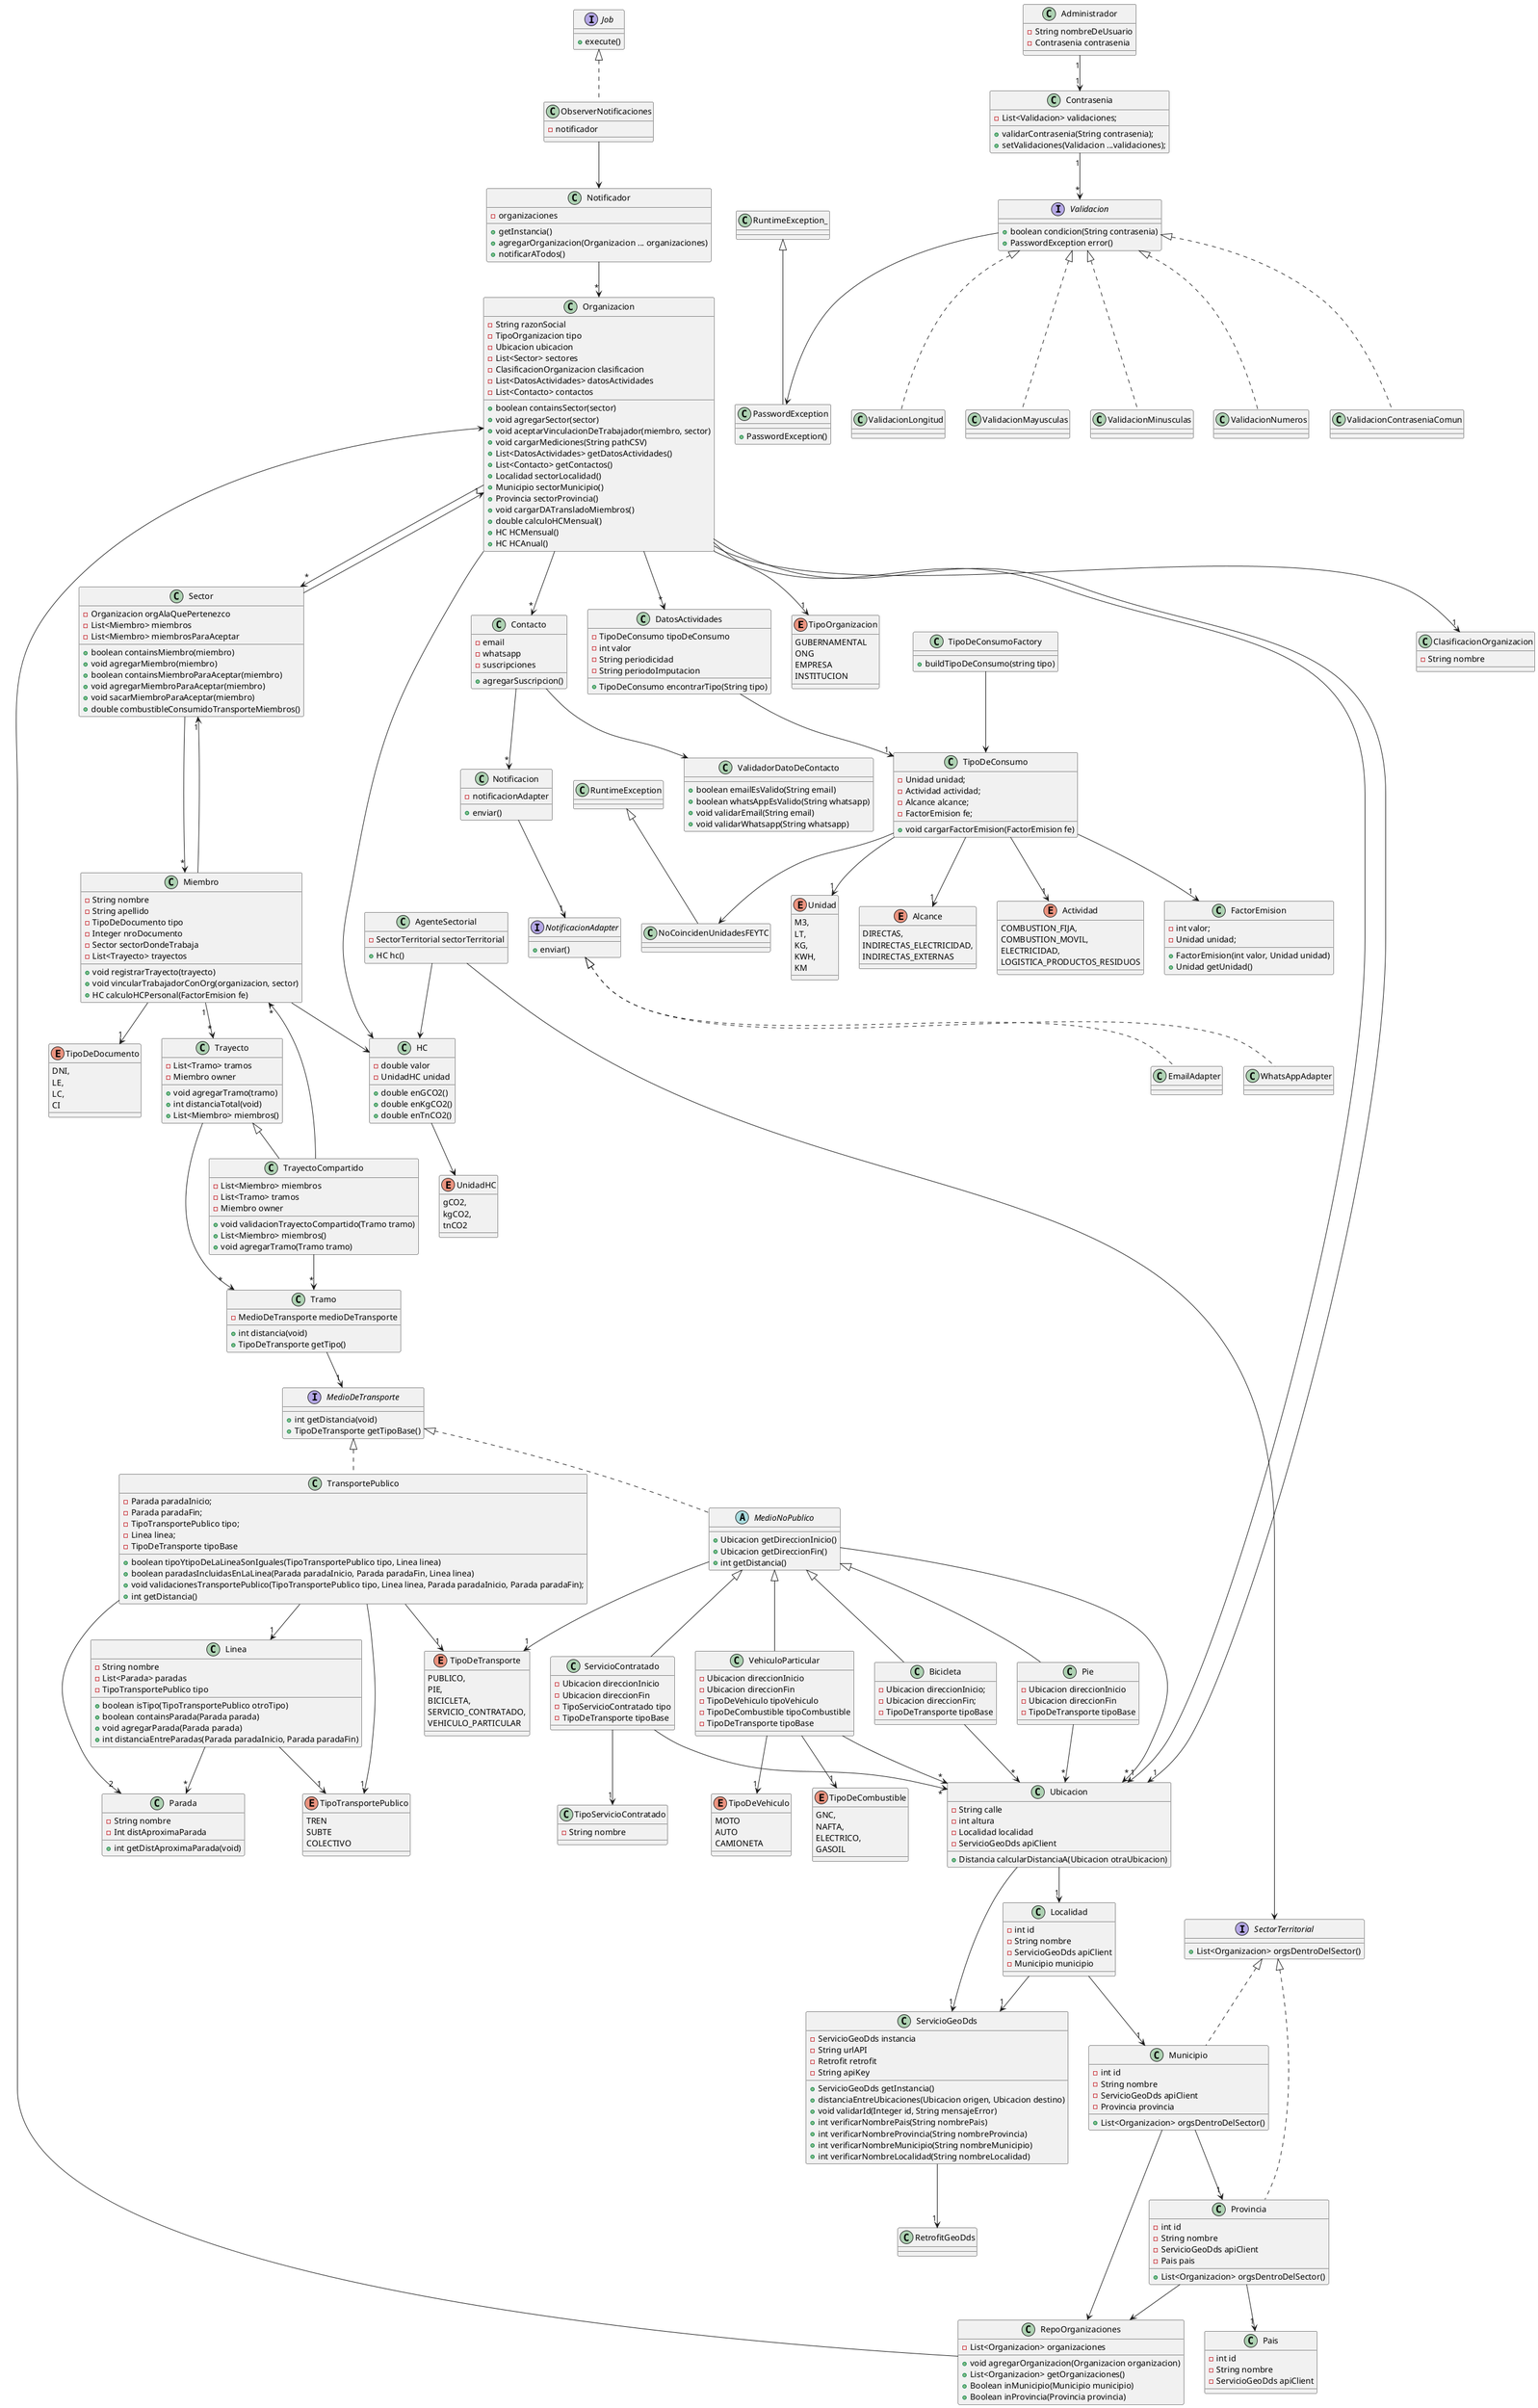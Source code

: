 @startuml diagrama-de-clases

'https://plantuml.com/class-diagram
' - private
' + public

' Part 1: Organizaciones y Miembros

enum TipoOrganizacion {
    GUBERNAMENTAL
    ONG
    EMPRESA
    INSTITUCION
}

class ClasificacionOrganizacion{
    - String nombre
}

class Organizacion {
    - String razonSocial
    - TipoOrganizacion tipo
    - Ubicacion ubicacion
    - List<Sector> sectores
    - ClasificacionOrganizacion clasificacion
    - List<DatosActividades> datosActividades
    - List<Contacto> contactos
    
    + boolean containsSector(sector)
    + void agregarSector(sector)
    + void aceptarVinculacionDeTrabajador(miembro, sector)
    + void cargarMediciones(String pathCSV)
    + List<DatosActividades> getDatosActividades()
    + List<Contacto> getContactos()
    + Localidad sectorLocalidad()
    + Municipio sectorMunicipio()
    + Provincia sectorProvincia()
    + void cargarDATransladoMiembros()
    + double calculoHCMensual()
    + HC HCMensual()
    + HC HCAnual()
}

class DatosActividades {
    - TipoDeConsumo tipoDeConsumo
    - int valor
    - String periodicidad
    - String periodoImputacion

    + TipoDeConsumo encontrarTipo(String tipo)
}

class TipoDeConsumo {
  - Unidad unidad;
  - Actividad actividad;
  - Alcance alcance;
  - FactorEmision fe;

  + void cargarFactorEmision(FactorEmision fe)
} 

DatosActividades --> "1" TipoDeConsumo

class NoCoincidenUnidadesFEYTC extends RuntimeException {}

class TipoDeConsumoFactory{
  + buildTipoDeConsumo(string tipo)
}

TipoDeConsumoFactory --> TipoDeConsumo

TipoDeConsumo --> NoCoincidenUnidadesFEYTC

class FactorEmision {
  - int valor;
  - Unidad unidad;

  + FactorEmision(int valor, Unidad unidad)
  + Unidad getUnidad() 
}

enum Unidad {
    M3,
    LT,
    KG,
    KWH,
    KM
}

enum Alcance {
  DIRECTAS, 
  INDIRECTAS_ELECTRICIDAD, 
  INDIRECTAS_EXTERNAS
}

enum Actividad {
  COMBUSTION_FIJA, 
  COMBUSTION_MOVIL, 
  ELECTRICIDAD, 
  LOGISTICA_PRODUCTOS_RESIDUOS
}

TipoDeConsumo --> "1" Alcance
TipoDeConsumo --> "1" Unidad
TipoDeConsumo --> "1" Actividad
TipoDeConsumo --> "1" FactorEmision

class Sector{
    - Organizacion orgAlaQuePertenezco
    - List<Miembro> miembros
    - List<Miembro> miembrosParaAceptar

    + boolean containsMiembro(miembro)
    + void agregarMiembro(miembro)
    + boolean containsMiembroParaAceptar(miembro)
    + void agregarMiembroParaAceptar(miembro)
    + void sacarMiembroParaAceptar(miembro)
    + double combustibleConsumidoTransporteMiembros()
}

class Miembro {
    - String nombre
    - String apellido
    - TipoDeDocumento tipo
    - Integer nroDocumento
    - Sector sectorDondeTrabaja
    - List<Trayecto> trayectos

    + void registrarTrayecto(trayecto)
    + void vincularTrabajadorConOrg(organizacion, sector)
    + HC calculoHCPersonal(FactorEmision fe)
}

enum TipoDeDocumento {
    DNI,
    LE,
    LC,
    CI
}

Miembro --> "1" TipoDeDocumento
Organizacion --> "1" TipoOrganizacion
Organizacion --> "1" ClasificacionOrganizacion
Organizacion --> "*" Sector
Organizacion --> "*" DatosActividades

Sector --> "1" Organizacion
Sector --> "*" Miembro
Miembro ---> "1" Sector


class Trayecto{
    - List<Tramo> tramos
    - Miembro owner

    + void agregarTramo(tramo)
    + int distanciaTotal(void)
    + List<Miembro> miembros()
}

class TrayectoCompartido extends Trayecto {
  - List<Miembro> miembros
  - List<Tramo> tramos
  - Miembro owner

  + void validacionTrayectoCompartido(Tramo tramo)
  + List<Miembro> miembros()
  + void agregarTramo(Tramo tramo)
}

TrayectoCompartido --> "*" Miembro
TrayectoCompartido --> "*" Tramo

class Tramo{
    - MedioDeTransporte medioDeTransporte

    + int distancia(void)
    + TipoDeTransporte getTipo()
}

interface MedioDeTransporte {
    + int getDistancia(void)
    + TipoDeTransporte getTipoBase()
}

class TransportePublico implements MedioDeTransporte{
  - Parada paradaInicio;
  - Parada paradaFin;
  - TipoTransportePublico tipo;
  - Linea linea;
  - TipoDeTransporte tipoBase
    
  + boolean tipoYtipoDeLaLineaSonIguales(TipoTransportePublico tipo, Linea linea)
  + boolean paradasIncluidasEnLaLinea(Parada paradaInicio, Parada paradaFin, Linea linea)
  + void validacionesTransportePublico(TipoTransportePublico tipo, Linea linea, Parada paradaInicio, Parada paradaFin);
  + int getDistancia()
}

TransportePublico --> "1" TipoDeTransporte

class VehiculoParticular extends MedioNoPublico {

  - Ubicacion direccionInicio
  - Ubicacion direccionFin
  - TipoDeVehiculo tipoVehiculo
  - TipoDeCombustible tipoCombustible
  - TipoDeTransporte tipoBase

}

MedioNoPublico --> "1" TipoDeTransporte

class ServicioContratado extends MedioNoPublico{
  -Ubicacion direccionInicio
  - Ubicacion direccionFin
  - TipoServicioContratado tipo
  - TipoDeTransporte tipoBase
}


abstract class MedioNoPublico implements MedioDeTransporte {
  + Ubicacion getDireccionInicio()
  + Ubicacion getDireccionFin()
  + int getDistancia()
}

class Bicicleta extends MedioNoPublico{
  - Ubicacion direccionInicio;
  - Ubicacion direccionFin;
  - TipoDeTransporte tipoBase
}


class Pie extends MedioNoPublico {
    - Ubicacion direccionInicio
    - Ubicacion direccionFin
    - TipoDeTransporte tipoBase
}

enum TipoDeVehiculo{
    MOTO
    AUTO
    CAMIONETA
}

enum TipoDeTransporte {
  PUBLICO,
  PIE,
  BICICLETA,
  SERVICIO_CONTRATADO,
  VEHICULO_PARTICULAR
}

enum TipoDeCombustible{
    GNC,
    NAFTA,
    ELECTRICO,
    GASOIL
}

enum TipoTransportePublico{
    TREN
    SUBTE
    COLECTIVO
}

class Parada{
    - String nombre
    - Int distAproximaParada

    + int getDistAproximaParada(void)
}

class Linea {

  - String nombre
  - List<Parada> paradas
  - TipoTransportePublico tipo
  + boolean isTipo(TipoTransportePublico otroTipo)
  + boolean containsParada(Parada parada)
  + void agregarParada(Parada parada)
  + int distanciaEntreParadas(Parada paradaInicio, Parada paradaFin)
}

class TipoServicioContratado{
    - String nombre
}

ServicioContratado --> "1" TipoServicioContratado

Miembro  "1" --> "*" Trayecto
Trayecto --> "*" Tramo
Tramo --> "1" MedioDeTransporte
TransportePublico --> "1" TipoTransportePublico
TransportePublico --> "1" Linea
VehiculoParticular --> "1" TipoDeVehiculo
VehiculoParticular --> "1" TipoDeCombustible
TransportePublico --> "2" Parada
Linea --> "*" Parada
Linea --> "1" TipoTransportePublico


class Contrasenia {
    - List<Validacion> validaciones;

    + validarContrasenia(String contrasenia);
    + setValidaciones(Validacion ...validaciones);
}

class RuntimeException{}

interface Validacion {
    + boolean condicion(String contrasenia)
    + PasswordException error()
}

class PasswordException extends RuntimeException_ {
    + PasswordException()
}

class RuntimeException_ {}

Contrasenia "1" --> "*" Validacion
Validacion --> PasswordException



class ValidacionLongitud implements Validacion{
}

class ValidacionMayusculas implements Validacion{
}

class ValidacionMinusculas implements Validacion {
}

class ValidacionNumeros implements Validacion {
}

class ValidacionContraseniaComun implements Validacion {
}

class Administrador {
    - String nombreDeUsuario
    - Contrasenia contrasenia
}

Administrador "1" --> "1" Contrasenia

class Ubicacion {
  - String calle
  - int altura
  - Localidad localidad
  - ServicioGeoDds apiClient
  + Distancia calcularDistanciaA(Ubicacion otraUbicacion)
}

class Localidad {
  - int id
  - String nombre
  - ServicioGeoDds apiClient
  - Municipio municipio
}

class Municipio implements SectorTerritorial {
  - int id
  - String nombre
  - ServicioGeoDds apiClient
  - Provincia provincia

  + List<Organizacion> orgsDentroDelSector()
}

class Provincia implements SectorTerritorial {
  - int id
  - String nombre
  - ServicioGeoDds apiClient
  - Pais pais

  + List<Organizacion> orgsDentroDelSector()
}

class Pais {
  - int id
  - String nombre
  - ServicioGeoDds apiClient
}

Ubicacion --> "1" Localidad
Localidad --> "1" Municipio
Municipio --> "1" Provincia
Provincia --> "1" Pais
Organizacion --> "1" Ubicacion
Organizacion --> "1" Ubicacion
MedioNoPublico --> "*" Ubicacion
ServicioContratado --> "*" Ubicacion
VehiculoParticular --> "*" Ubicacion
Bicicleta --> "*" Ubicacion
Pie --> "*" Ubicacion


' interface RetrofitGeoDds {
'   + Call<List<Pais>> paises(String token, int offset);
'   + Call<List<Provincia>> provincias(String token, int offset);
'   + Call<List<Provincia>> provincias(String token, int offset, int paisId);
'   + Call<List<Localidad>> localidades(String token, int offset);
'   + Call<List<Localidad>> localidades(String token, int offset, int municipioId);
'   + Call<List<Municipio>> municipios(String token, int offset);
'   + Call<List<Municipio>> municipios(String token, int offset, int provinciaId);
'   + Call<Distancia> distancia(String token, int localidadOrigenId, String calleOrigen, int alturaOrigen, int localidadDestinoId, String calleDestino, int alturaDestino);
' }

class ServicioGeoDds {
  - ServicioGeoDds instancia
  - String urlAPI
  - Retrofit retrofit
  - String apiKey

  + ServicioGeoDds getInstancia()
  + distanciaEntreUbicaciones(Ubicacion origen, Ubicacion destino)
  + void validarId(Integer id, String mensajeError)
  + int verificarNombrePais(String nombrePais)
  + int verificarNombreProvincia(String nombreProvincia)
  + int verificarNombreMunicipio(String nombreMunicipio)
  + int verificarNombreLocalidad(String nombreLocalidad)
}

ServicioGeoDds --> "1" RetrofitGeoDds
Ubicacion --> "1" ServicioGeoDds
Localidad --> "1" ServicioGeoDds


class AgenteSectorial{
  - SectorTerritorial sectorTerritorial

  + HC hc()
}

interface SectorTerritorial {
  + List<Organizacion> orgsDentroDelSector()
}

AgenteSectorial --> SectorTerritorial


class RepoOrganizaciones {
  - List<Organizacion> organizaciones

  + void agregarOrganizacion(Organizacion organizacion)
  + List<Organizacion> getOrganizaciones()
  + Boolean inMunicipio(Municipio municipio)
  + Boolean inProvincia(Provincia provincia)
}

RepoOrganizaciones --> Organizacion
Municipio --> RepoOrganizaciones
Provincia --> RepoOrganizaciones


enum UnidadHC {
  gCO2,
  kgCO2,
  tnCO2
}

class HC {
  - double valor
  - UnidadHC unidad

  + double enGCO2()
  + double enKgCO2()
  + double enTnCO2()
}

HC --> UnidadHC
Organizacion --> HC
Miembro --> HC
AgenteSectorial --> HC
class ValidadorDatoDeContacto {
  + boolean emailEsValido(String email)
  + boolean whatsAppEsValido(String whatsapp)
  + void validarEmail(String email)
  + void validarWhatsapp(String whatsapp)
}

' ENVÍO DE NOTIFICACIONES

interface Job {
    + execute()
}

class ObserverNotificaciones implements Job
{
  - notificador
}

class Notificador
{
  - organizaciones
  + getInstancia()
  + agregarOrganizacion(Organizacion ... organizaciones)
  + notificarATodos()
}

interface NotificacionAdapter
{
  + enviar()
}

class WhatsAppAdapter implements NotificacionAdapter {}

class EmailAdapter implements NotificacionAdapter {}

class Notificacion
{
  - notificacionAdapter
  + enviar()
}

class Contacto {
  - email
  - whatsapp
  - suscripciones
  + agregarSuscripcion()
}

ObserverNotificaciones --> Notificador
Notificacion --> "1" NotificacionAdapter
Notificador --> "*" Organizacion
Contacto --> "*" Notificacion
Organizacion --> "*" Contacto
Contacto --> ValidadorDatoDeContacto

@enduml